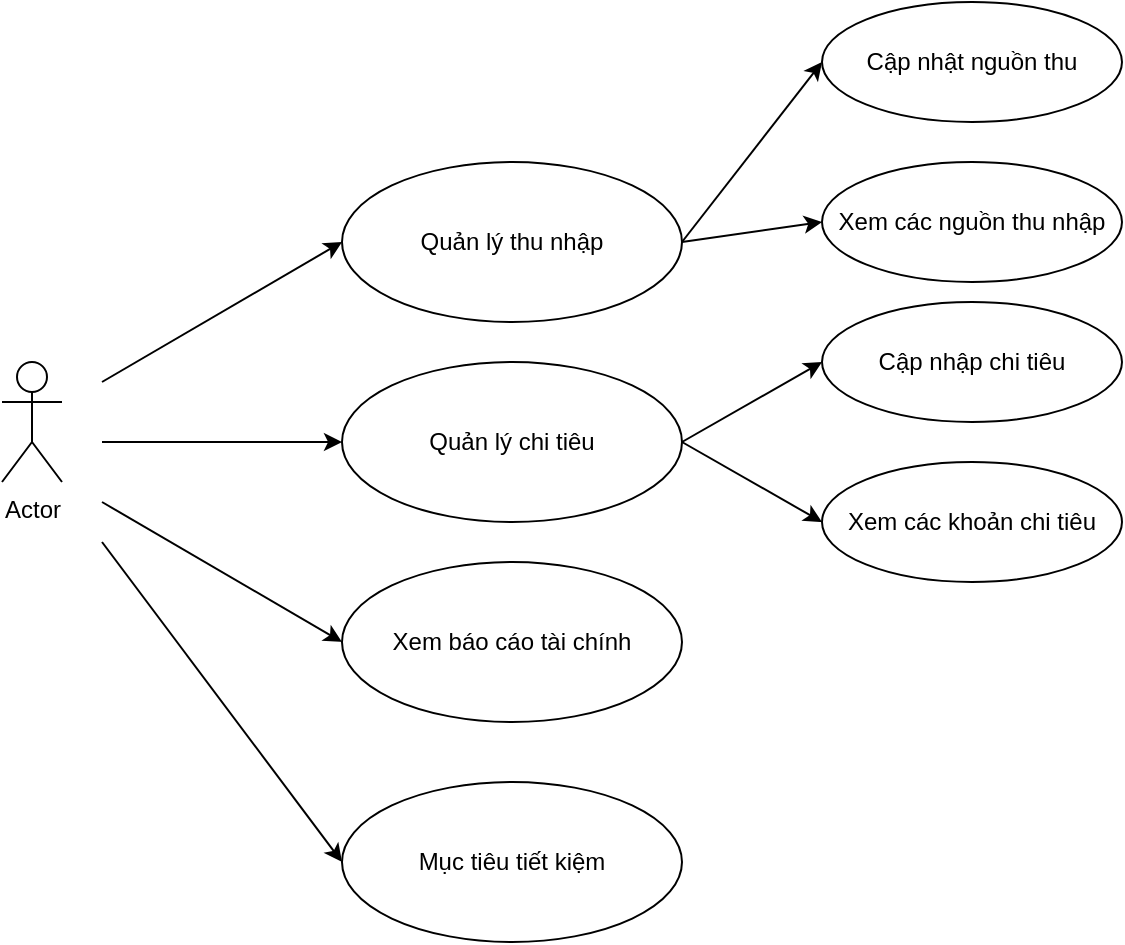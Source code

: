 <mxfile version="26.2.13">
  <diagram name="Page-1" id="2YBvvXClWsGukQMizWep">
    <mxGraphModel dx="1044" dy="579" grid="1" gridSize="10" guides="1" tooltips="1" connect="1" arrows="1" fold="1" page="1" pageScale="1" pageWidth="850" pageHeight="1100" math="0" shadow="0">
      <root>
        <mxCell id="0" />
        <mxCell id="1" parent="0" />
        <mxCell id="d_iONJaohKiQ6Aceg607-2" value="Actor" style="shape=umlActor;verticalLabelPosition=bottom;verticalAlign=top;html=1;outlineConnect=0;" vertex="1" parent="1">
          <mxGeometry x="110" y="190" width="30" height="60" as="geometry" />
        </mxCell>
        <mxCell id="d_iONJaohKiQ6Aceg607-10" value="" style="endArrow=classic;html=1;rounded=0;entryX=0;entryY=0.5;entryDx=0;entryDy=0;" edge="1" parent="1" target="d_iONJaohKiQ6Aceg607-14">
          <mxGeometry width="50" height="50" relative="1" as="geometry">
            <mxPoint x="160" y="200" as="sourcePoint" />
            <mxPoint x="390" y="60" as="targetPoint" />
          </mxGeometry>
        </mxCell>
        <mxCell id="d_iONJaohKiQ6Aceg607-14" value="Quản lý thu nhập" style="ellipse;whiteSpace=wrap;html=1;" vertex="1" parent="1">
          <mxGeometry x="280" y="90" width="170" height="80" as="geometry" />
        </mxCell>
        <mxCell id="d_iONJaohKiQ6Aceg607-17" value="Quản lý chi tiêu" style="ellipse;whiteSpace=wrap;html=1;" vertex="1" parent="1">
          <mxGeometry x="280" y="190" width="170" height="80" as="geometry" />
        </mxCell>
        <mxCell id="d_iONJaohKiQ6Aceg607-19" value="Xem báo cáo tài chính" style="ellipse;whiteSpace=wrap;html=1;" vertex="1" parent="1">
          <mxGeometry x="280" y="290" width="170" height="80" as="geometry" />
        </mxCell>
        <mxCell id="d_iONJaohKiQ6Aceg607-20" value="" style="endArrow=classic;html=1;rounded=0;entryX=0;entryY=0.5;entryDx=0;entryDy=0;" edge="1" parent="1" target="d_iONJaohKiQ6Aceg607-17">
          <mxGeometry width="50" height="50" relative="1" as="geometry">
            <mxPoint x="160" y="230" as="sourcePoint" />
            <mxPoint x="210" y="180" as="targetPoint" />
          </mxGeometry>
        </mxCell>
        <mxCell id="d_iONJaohKiQ6Aceg607-21" value="" style="endArrow=classic;html=1;rounded=0;entryX=0;entryY=0.5;entryDx=0;entryDy=0;" edge="1" parent="1" target="d_iONJaohKiQ6Aceg607-19">
          <mxGeometry width="50" height="50" relative="1" as="geometry">
            <mxPoint x="160" y="260" as="sourcePoint" />
            <mxPoint x="210" y="210" as="targetPoint" />
          </mxGeometry>
        </mxCell>
        <mxCell id="d_iONJaohKiQ6Aceg607-22" value="Cập nhật nguồn thu" style="ellipse;whiteSpace=wrap;html=1;" vertex="1" parent="1">
          <mxGeometry x="520" y="10" width="150" height="60" as="geometry" />
        </mxCell>
        <mxCell id="d_iONJaohKiQ6Aceg607-23" value="Xem các nguồn thu nhập" style="ellipse;whiteSpace=wrap;html=1;" vertex="1" parent="1">
          <mxGeometry x="520" y="90" width="150" height="60" as="geometry" />
        </mxCell>
        <mxCell id="d_iONJaohKiQ6Aceg607-25" value="" style="endArrow=classic;html=1;rounded=0;entryX=0;entryY=0.5;entryDx=0;entryDy=0;" edge="1" parent="1" target="d_iONJaohKiQ6Aceg607-22">
          <mxGeometry width="50" height="50" relative="1" as="geometry">
            <mxPoint x="450" y="130" as="sourcePoint" />
            <mxPoint x="500" y="80" as="targetPoint" />
          </mxGeometry>
        </mxCell>
        <mxCell id="d_iONJaohKiQ6Aceg607-26" value="" style="endArrow=classic;html=1;rounded=0;entryX=0;entryY=0.5;entryDx=0;entryDy=0;" edge="1" parent="1" target="d_iONJaohKiQ6Aceg607-23">
          <mxGeometry width="50" height="50" relative="1" as="geometry">
            <mxPoint x="450" y="130" as="sourcePoint" />
            <mxPoint x="500" y="80" as="targetPoint" />
          </mxGeometry>
        </mxCell>
        <mxCell id="d_iONJaohKiQ6Aceg607-27" value="Cập nhập chi tiêu" style="ellipse;whiteSpace=wrap;html=1;" vertex="1" parent="1">
          <mxGeometry x="520" y="160" width="150" height="60" as="geometry" />
        </mxCell>
        <mxCell id="d_iONJaohKiQ6Aceg607-28" value="Xem các khoản chi tiêu" style="ellipse;whiteSpace=wrap;html=1;" vertex="1" parent="1">
          <mxGeometry x="520" y="240" width="150" height="60" as="geometry" />
        </mxCell>
        <mxCell id="d_iONJaohKiQ6Aceg607-29" value="" style="endArrow=classic;html=1;rounded=0;entryX=0;entryY=0.5;entryDx=0;entryDy=0;" edge="1" parent="1" target="d_iONJaohKiQ6Aceg607-27">
          <mxGeometry width="50" height="50" relative="1" as="geometry">
            <mxPoint x="450" y="230" as="sourcePoint" />
            <mxPoint x="500" y="180" as="targetPoint" />
          </mxGeometry>
        </mxCell>
        <mxCell id="d_iONJaohKiQ6Aceg607-31" value="" style="endArrow=classic;html=1;rounded=0;entryX=0;entryY=0.5;entryDx=0;entryDy=0;" edge="1" parent="1" target="d_iONJaohKiQ6Aceg607-28">
          <mxGeometry width="50" height="50" relative="1" as="geometry">
            <mxPoint x="450" y="230" as="sourcePoint" />
            <mxPoint x="500" y="180" as="targetPoint" />
          </mxGeometry>
        </mxCell>
        <mxCell id="d_iONJaohKiQ6Aceg607-32" value="Mục tiêu tiết kiệm" style="ellipse;whiteSpace=wrap;html=1;" vertex="1" parent="1">
          <mxGeometry x="280" y="400" width="170" height="80" as="geometry" />
        </mxCell>
        <mxCell id="d_iONJaohKiQ6Aceg607-33" value="" style="endArrow=classic;html=1;rounded=0;entryX=0;entryY=0.5;entryDx=0;entryDy=0;" edge="1" parent="1" target="d_iONJaohKiQ6Aceg607-32">
          <mxGeometry width="50" height="50" relative="1" as="geometry">
            <mxPoint x="160" y="280" as="sourcePoint" />
            <mxPoint x="230" y="310" as="targetPoint" />
          </mxGeometry>
        </mxCell>
      </root>
    </mxGraphModel>
  </diagram>
</mxfile>
